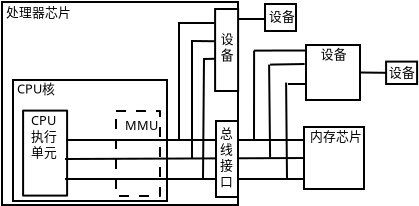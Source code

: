 <?xml version="1.0" encoding="UTF-8"?>
<dia:diagram xmlns:dia="http://www.lysator.liu.se/~alla/dia/">
  <dia:layer name="Background" visible="true">
    <dia:object type="Standard - Box" version="0" id="O0">
      <dia:attribute name="obj_pos">
        <dia:point val="3.2,1.85"/>
      </dia:attribute>
      <dia:attribute name="obj_bb">
        <dia:rectangle val="3.15,1.8;15.05,12.05"/>
      </dia:attribute>
      <dia:attribute name="elem_corner">
        <dia:point val="3.2,1.85"/>
      </dia:attribute>
      <dia:attribute name="elem_width">
        <dia:real val="11.8"/>
      </dia:attribute>
      <dia:attribute name="elem_height">
        <dia:real val="10.15"/>
      </dia:attribute>
      <dia:attribute name="show_background">
        <dia:boolean val="true"/>
      </dia:attribute>
    </dia:object>
    <dia:object type="Standard - Box" version="0" id="O1">
      <dia:attribute name="obj_pos">
        <dia:point val="18.3,8.1"/>
      </dia:attribute>
      <dia:attribute name="obj_bb">
        <dia:rectangle val="18.25,8.05;21.35,11.25"/>
      </dia:attribute>
      <dia:attribute name="elem_corner">
        <dia:point val="18.3,8.1"/>
      </dia:attribute>
      <dia:attribute name="elem_width">
        <dia:real val="3"/>
      </dia:attribute>
      <dia:attribute name="elem_height">
        <dia:real val="3.1"/>
      </dia:attribute>
      <dia:attribute name="show_background">
        <dia:boolean val="true"/>
      </dia:attribute>
    </dia:object>
    <dia:object type="Standard - Box" version="0" id="O2">
      <dia:attribute name="obj_pos">
        <dia:point val="3.75,5.75"/>
      </dia:attribute>
      <dia:attribute name="obj_bb">
        <dia:rectangle val="3.7,5.7;11.5,11.85"/>
      </dia:attribute>
      <dia:attribute name="elem_corner">
        <dia:point val="3.75,5.75"/>
      </dia:attribute>
      <dia:attribute name="elem_width">
        <dia:real val="7.7"/>
      </dia:attribute>
      <dia:attribute name="elem_height">
        <dia:real val="6.05"/>
      </dia:attribute>
      <dia:attribute name="show_background">
        <dia:boolean val="true"/>
      </dia:attribute>
    </dia:object>
    <dia:object type="Standard - Text" version="1" id="O3">
      <dia:attribute name="obj_pos">
        <dia:point val="3.95,6.425"/>
      </dia:attribute>
      <dia:attribute name="obj_bb">
        <dia:rectangle val="3.95,5.883;5.72,6.822"/>
      </dia:attribute>
      <dia:attribute name="text">
        <dia:composite type="text">
          <dia:attribute name="string">
            <dia:string>#CPU核#</dia:string>
          </dia:attribute>
          <dia:attribute name="font">
            <dia:font family="sans" style="0" name="Helvetica"/>
          </dia:attribute>
          <dia:attribute name="height">
            <dia:real val="0.8"/>
          </dia:attribute>
          <dia:attribute name="pos">
            <dia:point val="3.95,6.425"/>
          </dia:attribute>
          <dia:attribute name="color">
            <dia:color val="#000000"/>
          </dia:attribute>
          <dia:attribute name="alignment">
            <dia:enum val="0"/>
          </dia:attribute>
        </dia:composite>
      </dia:attribute>
      <dia:attribute name="valign">
        <dia:enum val="3"/>
      </dia:attribute>
    </dia:object>
    <dia:object type="Standard - Text" version="1" id="O4">
      <dia:attribute name="obj_pos">
        <dia:point val="3.4,2.6"/>
      </dia:attribute>
      <dia:attribute name="obj_bb">
        <dia:rectangle val="3.4,2.078;6.312,2.967"/>
      </dia:attribute>
      <dia:attribute name="text">
        <dia:composite type="text">
          <dia:attribute name="string">
            <dia:string>#处理器芯片#</dia:string>
          </dia:attribute>
          <dia:attribute name="font">
            <dia:font family="sans" style="0" name="Helvetica"/>
          </dia:attribute>
          <dia:attribute name="height">
            <dia:real val="0.8"/>
          </dia:attribute>
          <dia:attribute name="pos">
            <dia:point val="3.4,2.6"/>
          </dia:attribute>
          <dia:attribute name="color">
            <dia:color val="#000000"/>
          </dia:attribute>
          <dia:attribute name="alignment">
            <dia:enum val="0"/>
          </dia:attribute>
        </dia:composite>
      </dia:attribute>
      <dia:attribute name="valign">
        <dia:enum val="3"/>
      </dia:attribute>
    </dia:object>
    <dia:object type="Standard - Text" version="1" id="O5">
      <dia:attribute name="obj_pos">
        <dia:point val="18.6,8.8"/>
      </dia:attribute>
      <dia:attribute name="obj_bb">
        <dia:rectangle val="18.6,8.277;20.93,9.168"/>
      </dia:attribute>
      <dia:attribute name="text">
        <dia:composite type="text">
          <dia:attribute name="string">
            <dia:string>#内存芯片#</dia:string>
          </dia:attribute>
          <dia:attribute name="font">
            <dia:font family="sans" style="0" name="Helvetica"/>
          </dia:attribute>
          <dia:attribute name="height">
            <dia:real val="0.8"/>
          </dia:attribute>
          <dia:attribute name="pos">
            <dia:point val="18.6,8.8"/>
          </dia:attribute>
          <dia:attribute name="color">
            <dia:color val="#000000"/>
          </dia:attribute>
          <dia:attribute name="alignment">
            <dia:enum val="0"/>
          </dia:attribute>
        </dia:composite>
      </dia:attribute>
      <dia:attribute name="valign">
        <dia:enum val="3"/>
      </dia:attribute>
    </dia:object>
    <dia:object type="Standard - Box" version="0" id="O6">
      <dia:attribute name="obj_pos">
        <dia:point val="13.855,2.2"/>
      </dia:attribute>
      <dia:attribute name="obj_bb">
        <dia:rectangle val="13.805,2.15;15.055,6.35"/>
      </dia:attribute>
      <dia:attribute name="elem_corner">
        <dia:point val="13.855,2.2"/>
      </dia:attribute>
      <dia:attribute name="elem_width">
        <dia:real val="1.15"/>
      </dia:attribute>
      <dia:attribute name="elem_height">
        <dia:real val="4.1"/>
      </dia:attribute>
      <dia:attribute name="show_background">
        <dia:boolean val="true"/>
      </dia:attribute>
    </dia:object>
    <dia:object type="Standard - Text" version="1" id="O7">
      <dia:attribute name="obj_pos">
        <dia:point val="14.137,3.925"/>
      </dia:attribute>
      <dia:attribute name="obj_bb">
        <dia:rectangle val="14.137,3.402;14.72,5.093"/>
      </dia:attribute>
      <dia:attribute name="text">
        <dia:composite type="text">
          <dia:attribute name="string">
            <dia:string>#设
备#</dia:string>
          </dia:attribute>
          <dia:attribute name="font">
            <dia:font family="sans" style="0" name="Helvetica"/>
          </dia:attribute>
          <dia:attribute name="height">
            <dia:real val="0.8"/>
          </dia:attribute>
          <dia:attribute name="pos">
            <dia:point val="14.137,3.925"/>
          </dia:attribute>
          <dia:attribute name="color">
            <dia:color val="#000000"/>
          </dia:attribute>
          <dia:attribute name="alignment">
            <dia:enum val="0"/>
          </dia:attribute>
        </dia:composite>
      </dia:attribute>
      <dia:attribute name="valign">
        <dia:enum val="3"/>
      </dia:attribute>
    </dia:object>
    <dia:object type="Standard - Line" version="0" id="O8">
      <dia:attribute name="obj_pos">
        <dia:point val="12.05,8.8"/>
      </dia:attribute>
      <dia:attribute name="obj_bb">
        <dia:rectangle val="12,2.8;12.1,8.85"/>
      </dia:attribute>
      <dia:attribute name="conn_endpoints">
        <dia:point val="12.05,8.8"/>
        <dia:point val="12.05,2.85"/>
      </dia:attribute>
      <dia:attribute name="numcp">
        <dia:int val="1"/>
      </dia:attribute>
    </dia:object>
    <dia:object type="Standard - Line" version="0" id="O9">
      <dia:attribute name="obj_pos">
        <dia:point val="12.7,9.7"/>
      </dia:attribute>
      <dia:attribute name="obj_bb">
        <dia:rectangle val="12.65,3.7;12.75,9.75"/>
      </dia:attribute>
      <dia:attribute name="conn_endpoints">
        <dia:point val="12.7,9.7"/>
        <dia:point val="12.7,3.75"/>
      </dia:attribute>
      <dia:attribute name="numcp">
        <dia:int val="1"/>
      </dia:attribute>
    </dia:object>
    <dia:object type="Standard - Line" version="0" id="O10">
      <dia:attribute name="obj_pos">
        <dia:point val="13.25,10.7"/>
      </dia:attribute>
      <dia:attribute name="obj_bb">
        <dia:rectangle val="13.2,4.6;13.35,10.75"/>
      </dia:attribute>
      <dia:attribute name="conn_endpoints">
        <dia:point val="13.25,10.7"/>
        <dia:point val="13.3,4.65"/>
      </dia:attribute>
      <dia:attribute name="numcp">
        <dia:int val="1"/>
      </dia:attribute>
    </dia:object>
    <dia:object type="Standard - Line" version="0" id="O11">
      <dia:attribute name="obj_pos">
        <dia:point val="12.05,2.9"/>
      </dia:attribute>
      <dia:attribute name="obj_bb">
        <dia:rectangle val="12,2.85;13.9,2.95"/>
      </dia:attribute>
      <dia:attribute name="conn_endpoints">
        <dia:point val="12.05,2.9"/>
        <dia:point val="13.85,2.9"/>
      </dia:attribute>
      <dia:attribute name="numcp">
        <dia:int val="1"/>
      </dia:attribute>
    </dia:object>
    <dia:object type="Standard - Line" version="0" id="O12">
      <dia:attribute name="obj_pos">
        <dia:point val="12.7,3.8"/>
      </dia:attribute>
      <dia:attribute name="obj_bb">
        <dia:rectangle val="12.649,3.749;13.882,3.863"/>
      </dia:attribute>
      <dia:attribute name="conn_endpoints">
        <dia:point val="12.7,3.8"/>
        <dia:point val="13.831,3.812"/>
      </dia:attribute>
      <dia:attribute name="numcp">
        <dia:int val="1"/>
      </dia:attribute>
    </dia:object>
    <dia:object type="Standard - Line" version="0" id="O13">
      <dia:attribute name="obj_pos">
        <dia:point val="13.25,4.7"/>
      </dia:attribute>
      <dia:attribute name="obj_bb">
        <dia:rectangle val="13.199,4.636;13.92,4.751"/>
      </dia:attribute>
      <dia:attribute name="conn_endpoints">
        <dia:point val="13.25,4.7"/>
        <dia:point val="13.869,4.688"/>
      </dia:attribute>
      <dia:attribute name="numcp">
        <dia:int val="1"/>
      </dia:attribute>
    </dia:object>
    <dia:object type="Standard - Line" version="0" id="O14">
      <dia:attribute name="obj_pos">
        <dia:point val="15.8,8.7"/>
      </dia:attribute>
      <dia:attribute name="obj_bb">
        <dia:rectangle val="15.75,4.23;15.855,8.75"/>
      </dia:attribute>
      <dia:attribute name="conn_endpoints">
        <dia:point val="15.8,8.7"/>
        <dia:point val="15.805,4.28"/>
      </dia:attribute>
      <dia:attribute name="numcp">
        <dia:int val="1"/>
      </dia:attribute>
    </dia:object>
    <dia:object type="Standard - Line" version="0" id="O15">
      <dia:attribute name="obj_pos">
        <dia:point val="16.605,9.63"/>
      </dia:attribute>
      <dia:attribute name="obj_bb">
        <dia:rectangle val="16.505,4.929;16.655,9.681"/>
      </dia:attribute>
      <dia:attribute name="conn_endpoints">
        <dia:point val="16.605,9.63"/>
        <dia:point val="16.555,4.98"/>
      </dia:attribute>
      <dia:attribute name="numcp">
        <dia:int val="1"/>
      </dia:attribute>
    </dia:object>
    <dia:object type="Standard - Line" version="0" id="O16">
      <dia:attribute name="obj_pos">
        <dia:point val="17.45,10.65"/>
      </dia:attribute>
      <dia:attribute name="obj_bb">
        <dia:rectangle val="17.355,5.83;17.5,10.7"/>
      </dia:attribute>
      <dia:attribute name="conn_endpoints">
        <dia:point val="17.45,10.65"/>
        <dia:point val="17.405,5.88"/>
      </dia:attribute>
      <dia:attribute name="numcp">
        <dia:int val="1"/>
      </dia:attribute>
    </dia:object>
    <dia:object type="Standard - Line" version="0" id="O17">
      <dia:attribute name="obj_pos">
        <dia:point val="15.805,4.28"/>
      </dia:attribute>
      <dia:attribute name="obj_bb">
        <dia:rectangle val="15.755,4.225;18.419,4.33"/>
      </dia:attribute>
      <dia:attribute name="conn_endpoints">
        <dia:point val="15.805,4.28"/>
        <dia:point val="18.369,4.275"/>
      </dia:attribute>
      <dia:attribute name="numcp">
        <dia:int val="1"/>
      </dia:attribute>
    </dia:object>
    <dia:object type="Standard - Line" version="0" id="O18">
      <dia:attribute name="obj_pos">
        <dia:point val="16.605,4.98"/>
      </dia:attribute>
      <dia:attribute name="obj_bb">
        <dia:rectangle val="16.554,4.899;18.382,5.031"/>
      </dia:attribute>
      <dia:attribute name="conn_endpoints">
        <dia:point val="16.605,4.98"/>
        <dia:point val="18.331,4.95"/>
      </dia:attribute>
      <dia:attribute name="numcp">
        <dia:int val="1"/>
      </dia:attribute>
    </dia:object>
    <dia:object type="Standard - Line" version="0" id="O19">
      <dia:attribute name="obj_pos">
        <dia:point val="17.5,5.95"/>
      </dia:attribute>
      <dia:attribute name="obj_bb">
        <dia:rectangle val="17.45,5.9;18.55,6"/>
      </dia:attribute>
      <dia:attribute name="conn_endpoints">
        <dia:point val="17.5,5.95"/>
        <dia:point val="18.5,5.95"/>
      </dia:attribute>
      <dia:attribute name="numcp">
        <dia:int val="1"/>
      </dia:attribute>
    </dia:object>
    <dia:object type="Standard - Box" version="0" id="O20">
      <dia:attribute name="obj_pos">
        <dia:point val="18.4,4"/>
      </dia:attribute>
      <dia:attribute name="obj_bb">
        <dia:rectangle val="18.35,3.95;21.15,6.8"/>
      </dia:attribute>
      <dia:attribute name="elem_corner">
        <dia:point val="18.4,4"/>
      </dia:attribute>
      <dia:attribute name="elem_width">
        <dia:real val="2.7"/>
      </dia:attribute>
      <dia:attribute name="elem_height">
        <dia:real val="2.75"/>
      </dia:attribute>
      <dia:attribute name="show_background">
        <dia:boolean val="true"/>
      </dia:attribute>
    </dia:object>
    <dia:object type="Standard - Text" version="1" id="O21">
      <dia:attribute name="obj_pos">
        <dia:point val="19.137,4.688"/>
      </dia:attribute>
      <dia:attribute name="obj_bb">
        <dia:rectangle val="19.137,4.165;20.302,5.055"/>
      </dia:attribute>
      <dia:attribute name="text">
        <dia:composite type="text">
          <dia:attribute name="string">
            <dia:string>#设备#</dia:string>
          </dia:attribute>
          <dia:attribute name="font">
            <dia:font family="sans" style="0" name="Helvetica"/>
          </dia:attribute>
          <dia:attribute name="height">
            <dia:real val="0.8"/>
          </dia:attribute>
          <dia:attribute name="pos">
            <dia:point val="19.137,4.688"/>
          </dia:attribute>
          <dia:attribute name="color">
            <dia:color val="#000000"/>
          </dia:attribute>
          <dia:attribute name="alignment">
            <dia:enum val="0"/>
          </dia:attribute>
        </dia:composite>
      </dia:attribute>
      <dia:attribute name="valign">
        <dia:enum val="3"/>
      </dia:attribute>
    </dia:object>
    <dia:object type="Standard - Line" version="0" id="O22">
      <dia:attribute name="obj_pos">
        <dia:point val="15,2.7"/>
      </dia:attribute>
      <dia:attribute name="obj_bb">
        <dia:rectangle val="14.95,2.65;16.45,2.75"/>
      </dia:attribute>
      <dia:attribute name="conn_endpoints">
        <dia:point val="15,2.7"/>
        <dia:point val="16.4,2.7"/>
      </dia:attribute>
      <dia:attribute name="numcp">
        <dia:int val="1"/>
      </dia:attribute>
    </dia:object>
    <dia:object type="Standard - Box" version="0" id="O23">
      <dia:attribute name="obj_pos">
        <dia:point val="16.35,1.95"/>
      </dia:attribute>
      <dia:attribute name="obj_bb">
        <dia:rectangle val="16.3,1.9;17.95,3.35"/>
      </dia:attribute>
      <dia:attribute name="elem_corner">
        <dia:point val="16.35,1.95"/>
      </dia:attribute>
      <dia:attribute name="elem_width">
        <dia:real val="1.55"/>
      </dia:attribute>
      <dia:attribute name="elem_height">
        <dia:real val="1.35"/>
      </dia:attribute>
      <dia:attribute name="show_background">
        <dia:boolean val="true"/>
      </dia:attribute>
    </dia:object>
    <dia:object type="Standard - Text" version="1" id="O24">
      <dia:attribute name="obj_pos">
        <dia:point val="16.55,2.8"/>
      </dia:attribute>
      <dia:attribute name="obj_bb">
        <dia:rectangle val="16.55,2.277;17.715,3.167"/>
      </dia:attribute>
      <dia:attribute name="text">
        <dia:composite type="text">
          <dia:attribute name="string">
            <dia:string>#设备#</dia:string>
          </dia:attribute>
          <dia:attribute name="font">
            <dia:font family="sans" style="0" name="Helvetica"/>
          </dia:attribute>
          <dia:attribute name="height">
            <dia:real val="0.8"/>
          </dia:attribute>
          <dia:attribute name="pos">
            <dia:point val="16.55,2.8"/>
          </dia:attribute>
          <dia:attribute name="color">
            <dia:color val="#000000"/>
          </dia:attribute>
          <dia:attribute name="alignment">
            <dia:enum val="0"/>
          </dia:attribute>
        </dia:composite>
      </dia:attribute>
      <dia:attribute name="valign">
        <dia:enum val="3"/>
      </dia:attribute>
    </dia:object>
    <dia:object type="Standard - Line" version="0" id="O25">
      <dia:attribute name="obj_pos">
        <dia:point val="21.1,5.375"/>
      </dia:attribute>
      <dia:attribute name="obj_bb">
        <dia:rectangle val="21.049,5.324;22.456,5.441"/>
      </dia:attribute>
      <dia:attribute name="conn_endpoints">
        <dia:point val="21.1,5.375"/>
        <dia:point val="22.405,5.39"/>
      </dia:attribute>
      <dia:attribute name="numcp">
        <dia:int val="1"/>
      </dia:attribute>
      <dia:connections>
        <dia:connection handle="0" to="O20" connection="4"/>
        <dia:connection handle="1" to="O26" connection="3"/>
      </dia:connections>
    </dia:object>
    <dia:object type="Standard - Box" version="0" id="O26">
      <dia:attribute name="obj_pos">
        <dia:point val="22.405,4.83"/>
      </dia:attribute>
      <dia:attribute name="obj_bb">
        <dia:rectangle val="22.355,4.78;24.005,6"/>
      </dia:attribute>
      <dia:attribute name="elem_corner">
        <dia:point val="22.405,4.83"/>
      </dia:attribute>
      <dia:attribute name="elem_width">
        <dia:real val="1.55"/>
      </dia:attribute>
      <dia:attribute name="elem_height">
        <dia:real val="1.12"/>
      </dia:attribute>
      <dia:attribute name="show_background">
        <dia:boolean val="true"/>
      </dia:attribute>
    </dia:object>
    <dia:object type="Standard - Text" version="1" id="O27">
      <dia:attribute name="obj_pos">
        <dia:point val="22.55,5.6"/>
      </dia:attribute>
      <dia:attribute name="obj_bb">
        <dia:rectangle val="22.55,5.077;23.715,5.968"/>
      </dia:attribute>
      <dia:attribute name="text">
        <dia:composite type="text">
          <dia:attribute name="string">
            <dia:string>#设备#</dia:string>
          </dia:attribute>
          <dia:attribute name="font">
            <dia:font family="sans" style="0" name="Helvetica"/>
          </dia:attribute>
          <dia:attribute name="height">
            <dia:real val="0.8"/>
          </dia:attribute>
          <dia:attribute name="pos">
            <dia:point val="22.55,5.6"/>
          </dia:attribute>
          <dia:attribute name="color">
            <dia:color val="#000000"/>
          </dia:attribute>
          <dia:attribute name="alignment">
            <dia:enum val="0"/>
          </dia:attribute>
        </dia:composite>
      </dia:attribute>
      <dia:attribute name="valign">
        <dia:enum val="3"/>
      </dia:attribute>
    </dia:object>
    <dia:object type="Standard - Box" version="0" id="O28">
      <dia:attribute name="obj_pos">
        <dia:point val="8.9,7.3"/>
      </dia:attribute>
      <dia:attribute name="obj_bb">
        <dia:rectangle val="8.85,7.25;11.15,11.6"/>
      </dia:attribute>
      <dia:attribute name="elem_corner">
        <dia:point val="8.9,7.3"/>
      </dia:attribute>
      <dia:attribute name="elem_width">
        <dia:real val="2.2"/>
      </dia:attribute>
      <dia:attribute name="elem_height">
        <dia:real val="4.25"/>
      </dia:attribute>
      <dia:attribute name="show_background">
        <dia:boolean val="true"/>
      </dia:attribute>
      <dia:attribute name="line_style">
        <dia:enum val="1"/>
      </dia:attribute>
      <dia:attribute name="dashlength">
        <dia:real val="0.5"/>
      </dia:attribute>
      <dia:attribute name="corner_radius">
        <dia:real val="1.175e-38"/>
      </dia:attribute>
    </dia:object>
    <dia:object type="Standard - Box" version="0" id="O29">
      <dia:attribute name="obj_pos">
        <dia:point val="4.255,7.28"/>
      </dia:attribute>
      <dia:attribute name="obj_bb">
        <dia:rectangle val="4.205,7.23;6.505,11.58"/>
      </dia:attribute>
      <dia:attribute name="elem_corner">
        <dia:point val="4.255,7.28"/>
      </dia:attribute>
      <dia:attribute name="elem_width">
        <dia:real val="2.2"/>
      </dia:attribute>
      <dia:attribute name="elem_height">
        <dia:real val="4.25"/>
      </dia:attribute>
      <dia:attribute name="show_background">
        <dia:boolean val="true"/>
      </dia:attribute>
      <dia:attribute name="corner_radius">
        <dia:real val="1.175e-38"/>
      </dia:attribute>
    </dia:object>
    <dia:object type="Standard - Text" version="1" id="O30">
      <dia:attribute name="obj_pos">
        <dia:point val="9.35,8.25"/>
      </dia:attribute>
      <dia:attribute name="obj_bb">
        <dia:rectangle val="9.35,7.707;10.783,8.648"/>
      </dia:attribute>
      <dia:attribute name="text">
        <dia:composite type="text">
          <dia:attribute name="string">
            <dia:string>#MMU#</dia:string>
          </dia:attribute>
          <dia:attribute name="font">
            <dia:font family="sans" style="0" name="Helvetica"/>
          </dia:attribute>
          <dia:attribute name="height">
            <dia:real val="0.8"/>
          </dia:attribute>
          <dia:attribute name="pos">
            <dia:point val="9.35,8.25"/>
          </dia:attribute>
          <dia:attribute name="color">
            <dia:color val="#000000"/>
          </dia:attribute>
          <dia:attribute name="alignment">
            <dia:enum val="0"/>
          </dia:attribute>
        </dia:composite>
      </dia:attribute>
      <dia:attribute name="valign">
        <dia:enum val="3"/>
      </dia:attribute>
    </dia:object>
    <dia:object type="Standard - Text" version="1" id="O31">
      <dia:attribute name="obj_pos">
        <dia:point val="4.65,8"/>
      </dia:attribute>
      <dia:attribute name="obj_bb">
        <dia:rectangle val="4.65,7.455;5.853,10.009"/>
      </dia:attribute>
      <dia:attribute name="text">
        <dia:composite type="text">
          <dia:attribute name="string">
            <dia:string>#CPU
执行
单元#</dia:string>
          </dia:attribute>
          <dia:attribute name="font">
            <dia:font family="sans" style="0" name="Helvetica"/>
          </dia:attribute>
          <dia:attribute name="height">
            <dia:real val="0.8"/>
          </dia:attribute>
          <dia:attribute name="pos">
            <dia:point val="4.65,8"/>
          </dia:attribute>
          <dia:attribute name="color">
            <dia:color val="#000000"/>
          </dia:attribute>
          <dia:attribute name="alignment">
            <dia:enum val="0"/>
          </dia:attribute>
        </dia:composite>
      </dia:attribute>
      <dia:attribute name="valign">
        <dia:enum val="3"/>
      </dia:attribute>
    </dia:object>
    <dia:object type="Standard - Line" version="0" id="O32">
      <dia:attribute name="obj_pos">
        <dia:point val="18.3,8.75"/>
      </dia:attribute>
      <dia:attribute name="obj_bb">
        <dia:rectangle val="6.35,8.7;18.35,8.8"/>
      </dia:attribute>
      <dia:attribute name="conn_endpoints">
        <dia:point val="18.3,8.75"/>
        <dia:point val="6.4,8.75"/>
      </dia:attribute>
      <dia:attribute name="numcp">
        <dia:int val="1"/>
      </dia:attribute>
    </dia:object>
    <dia:object type="Standard - Line" version="0" id="O33">
      <dia:attribute name="obj_pos">
        <dia:point val="18.3,9.65"/>
      </dia:attribute>
      <dia:attribute name="obj_bb">
        <dia:rectangle val="6.3,9.6;18.35,9.75"/>
      </dia:attribute>
      <dia:attribute name="conn_endpoints">
        <dia:point val="18.3,9.65"/>
        <dia:point val="6.35,9.7"/>
      </dia:attribute>
      <dia:attribute name="numcp">
        <dia:int val="1"/>
      </dia:attribute>
      <dia:connections>
        <dia:connection handle="0" to="O1" connection="3"/>
      </dia:connections>
    </dia:object>
    <dia:object type="Standard - Line" version="0" id="O34">
      <dia:attribute name="obj_pos">
        <dia:point val="18.25,10.7"/>
      </dia:attribute>
      <dia:attribute name="obj_bb">
        <dia:rectangle val="6.3,10.65;18.3,10.75"/>
      </dia:attribute>
      <dia:attribute name="conn_endpoints">
        <dia:point val="18.25,10.7"/>
        <dia:point val="6.35,10.7"/>
      </dia:attribute>
      <dia:attribute name="numcp">
        <dia:int val="1"/>
      </dia:attribute>
    </dia:object>
    <dia:object type="Standard - Box" version="0" id="O35">
      <dia:attribute name="obj_pos">
        <dia:point val="13.9,7.8"/>
      </dia:attribute>
      <dia:attribute name="obj_bb">
        <dia:rectangle val="13.85,7.75;15.05,11.65"/>
      </dia:attribute>
      <dia:attribute name="elem_corner">
        <dia:point val="13.9,7.8"/>
      </dia:attribute>
      <dia:attribute name="elem_width">
        <dia:real val="1.1"/>
      </dia:attribute>
      <dia:attribute name="elem_height">
        <dia:real val="3.8"/>
      </dia:attribute>
      <dia:attribute name="show_background">
        <dia:boolean val="true"/>
      </dia:attribute>
    </dia:object>
    <dia:object type="Standard - Text" version="1" id="O36">
      <dia:attribute name="obj_pos">
        <dia:point val="14.1,8.65"/>
      </dia:attribute>
      <dia:attribute name="obj_bb">
        <dia:rectangle val="14.1,8.127;14.682,11.418"/>
      </dia:attribute>
      <dia:attribute name="text">
        <dia:composite type="text">
          <dia:attribute name="string">
            <dia:string>#总
线
接
口#</dia:string>
          </dia:attribute>
          <dia:attribute name="font">
            <dia:font family="sans" style="0" name="Helvetica"/>
          </dia:attribute>
          <dia:attribute name="height">
            <dia:real val="0.8"/>
          </dia:attribute>
          <dia:attribute name="pos">
            <dia:point val="14.1,8.65"/>
          </dia:attribute>
          <dia:attribute name="color">
            <dia:color val="#000000"/>
          </dia:attribute>
          <dia:attribute name="alignment">
            <dia:enum val="0"/>
          </dia:attribute>
        </dia:composite>
      </dia:attribute>
      <dia:attribute name="valign">
        <dia:enum val="3"/>
      </dia:attribute>
    </dia:object>
  </dia:layer>
</dia:diagram>
